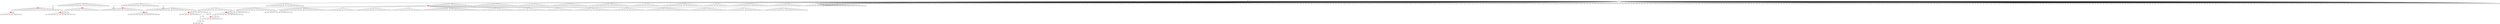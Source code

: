 digraph g {
	"50" -> "51";
	"51" [color=indianred1, style=filled, label="10"];
	"49" -> "50";
	"50" [label="26"];
	"48" -> "49";
	"49" [color=indianred1, style=filled, label="48"];
	"47" -> "48";
	"48" [label="10"];
	"45" -> "46";
	"46" [color=indianred1, style=filled, label="6"];
	"44" -> "45";
	"45" [label="20"];
	"43" -> "44";
	"44" [color=indianred1, style=filled, label="47"];
	"42" -> "43";
	"43" [label="6"];
	"38" -> "39";
	"39" [color=indianred1, style=filled, label="27"];
	"37" -> "38";
	"38" [label="43"];
	"35" -> "36";
	"36" [color=indianred1, style=filled, label="19"];
	"34" -> "35";
	"35" [label="5"];
	"31" -> "32";
	"32" [color=indianred1, style=filled, label="21"];
	"30" -> "31";
	"31" [label="4"];
	"18" -> "19";
	"19" [label="42"];
	"17" -> "18";
	"18" [label="29"];
	"16" -> "17";
	"17" [label="50"];
	"15" -> "16";
	"16" [label="11"];
	"12" -> "13";
	"13" [color=indianred1, style=filled, label="2"];
	"12" -> "14";
	"14" [label="15"];
	"11" -> "12";
	"12" [label="34"];
	"10" -> "11";
	"11" [color=indianred1, style=filled, label="39"];
	"10" -> "15";
	"15" [label="38"];
	"9" -> "10";
	"10" [label="2"];
	"9" -> "20";
	"20" [label="7"];
	"3" -> "4";
	"4" [label="3"];
	"3" -> "5";
	"5" [label="1"];
	"2" -> "3";
	"3" [label="28"];
	"2" -> "6";
	"6" [label="23"];
	"2" -> "7";
	"7" [label="31"];
	"2" -> "8";
	"8" [label="45"];
	"2" -> "9";
	"9" [label="39"];
	"2" -> "21";
	"21" [label="40"];
	"2" -> "22";
	"22" [label="9"];
	"2" -> "23";
	"23" [label="36"];
	"2" -> "24";
	"24" [label="13"];
	"2" -> "25";
	"25" [label="17"];
	"2" -> "26";
	"26" [label="33"];
	"2" -> "27";
	"27" [label="24"];
	"2" -> "28";
	"28" [label="18"];
	"2" -> "29";
	"29" [label="44"];
	"2" -> "30";
	"30" [label="21"];
	"2" -> "33";
	"33" [label="12"];
	"2" -> "34";
	"34" [label="19"];
	"1" -> "2";
	"2" [color=indianred1, style=filled, label="37"];
	"0" -> "1";
	"1" [label="37"];
	"0" -> "37";
	"37" [label="27"];
	"0" -> "40";
	"40" [label="30"];
	"0" -> "41";
	"41" [label="35"];
	"0" -> "42";
	"42" [label="47"];
	"0" -> "47";
	"47" [label="48"];
	"0" -> "52";
	"52" [label="49"];
	"0" -> "53";
	"53" [label="41"];
	"0" -> "54";
	"54" [label="8"];
	"0" -> "55";
	"55" [label="16"];
	"0" -> "56";
	"56" [label="14"];
	"0" -> "57";
	"57" [label="46"];
	"0" -> "58";
	"58" [label="32"];
	"0" -> "59";
	"59" [label="25"];
	"0" -> "60";
	"60" [label="22"];
	"0" [label="germline"];
	"0" -> "cell1";
	"cell1" [shape=box];
	"23" -> "cell2";
	"cell2" [shape=box];
	"0" -> "cell3";
	"cell3" [shape=box];
	"59" -> "cell4";
	"cell4" [shape=box];
	"1" -> "cell5";
	"cell5" [shape=box];
	"0" -> "cell6";
	"cell6" [shape=box];
	"0" -> "cell7";
	"cell7" [shape=box];
	"27" -> "cell8";
	"cell8" [shape=box];
	"0" -> "cell9";
	"cell9" [shape=box];
	"0" -> "cell10";
	"cell10" [shape=box];
	"0" -> "cell11";
	"cell11" [shape=box];
	"0" -> "cell12";
	"cell12" [shape=box];
	"0" -> "cell13";
	"cell13" [shape=box];
	"27" -> "cell14";
	"cell14" [shape=box];
	"0" -> "cell15";
	"cell15" [shape=box];
	"22" -> "cell16";
	"cell16" [shape=box];
	"25" -> "cell17";
	"cell17" [shape=box];
	"57" -> "cell18";
	"cell18" [shape=box];
	"1" -> "cell19";
	"cell19" [shape=box];
	"56" -> "cell20";
	"cell20" [shape=box];
	"28" -> "cell21";
	"cell21" [shape=box];
	"32" -> "cell22";
	"cell22" [shape=box];
	"19" -> "cell23";
	"cell23" [shape=box];
	"22" -> "cell24";
	"cell24" [shape=box];
	"0" -> "cell25";
	"cell25" [shape=box];
	"39" -> "cell26";
	"cell26" [shape=box];
	"0" -> "cell27";
	"cell27" [shape=box];
	"56" -> "cell28";
	"cell28" [shape=box];
	"0" -> "cell29";
	"cell29" [shape=box];
	"0" -> "cell30";
	"cell30" [shape=box];
	"0" -> "cell31";
	"cell31" [shape=box];
	"0" -> "cell32";
	"cell32" [shape=box];
	"34" -> "cell33";
	"cell33" [shape=box];
	"0" -> "cell34";
	"cell34" [shape=box];
	"40" -> "cell35";
	"cell35" [shape=box];
	"0" -> "cell36";
	"cell36" [shape=box];
	"0" -> "cell37";
	"cell37" [shape=box];
	"0" -> "cell38";
	"cell38" [shape=box];
	"0" -> "cell39";
	"cell39" [shape=box];
	"39" -> "cell40";
	"cell40" [shape=box];
	"0" -> "cell41";
	"cell41" [shape=box];
	"0" -> "cell42";
	"cell42" [shape=box];
	"0" -> "cell43";
	"cell43" [shape=box];
	"41" -> "cell44";
	"cell44" [shape=box];
	"0" -> "cell45";
	"cell45" [shape=box];
	"0" -> "cell46";
	"cell46" [shape=box];
	"0" -> "cell47";
	"cell47" [shape=box];
	"0" -> "cell48";
	"cell48" [shape=box];
	"58" -> "cell49";
	"cell49" [shape=box];
	"8" -> "cell50";
	"cell50" [shape=box];
	"0" -> "cell51";
	"cell51" [shape=box];
	"25" -> "cell52";
	"cell52" [shape=box];
	"0" -> "cell53";
	"cell53" [shape=box];
	"0" -> "cell54";
	"cell54" [shape=box];
	"23" -> "cell55";
	"cell55" [shape=box];
	"39" -> "cell56";
	"cell56" [shape=box];
	"0" -> "cell57";
	"cell57" [shape=box];
	"13" -> "cell58";
	"cell58" [shape=box];
	"0" -> "cell59";
	"cell59" [shape=box];
	"0" -> "cell60";
	"cell60" [shape=box];
	"0" -> "cell61";
	"cell61" [shape=box];
	"0" -> "cell62";
	"cell62" [shape=box];
	"11" -> "cell63";
	"cell63" [shape=box];
	"0" -> "cell64";
	"cell64" [shape=box];
	"0" -> "cell65";
	"cell65" [shape=box];
	"44" -> "cell66";
	"cell66" [shape=box];
	"56" -> "cell67";
	"cell67" [shape=box];
	"48" -> "cell68";
	"cell68" [shape=box];
	"9" -> "cell69";
	"cell69" [shape=box];
	"0" -> "cell70";
	"cell70" [shape=box];
	"21" -> "cell71";
	"cell71" [shape=box];
	"0" -> "cell72";
	"cell72" [shape=box];
	"34" -> "cell73";
	"cell73" [shape=box];
	"33" -> "cell74";
	"cell74" [shape=box];
	"41" -> "cell75";
	"cell75" [shape=box];
	"0" -> "cell76";
	"cell76" [shape=box];
	"0" -> "cell77";
	"cell77" [shape=box];
	"52" -> "cell78";
	"cell78" [shape=box];
	"53" -> "cell79";
	"cell79" [shape=box];
	"55" -> "cell80";
	"cell80" [shape=box];
	"0" -> "cell81";
	"cell81" [shape=box];
	"0" -> "cell82";
	"cell82" [shape=box];
	"0" -> "cell83";
	"cell83" [shape=box];
	"44" -> "cell84";
	"cell84" [shape=box];
	"0" -> "cell85";
	"cell85" [shape=box];
	"21" -> "cell86";
	"cell86" [shape=box];
	"0" -> "cell87";
	"cell87" [shape=box];
	"42" -> "cell88";
	"cell88" [shape=box];
	"0" -> "cell89";
	"cell89" [shape=box];
	"44" -> "cell90";
	"cell90" [shape=box];
	"39" -> "cell91";
	"cell91" [shape=box];
	"42" -> "cell92";
	"cell92" [shape=box];
	"7" -> "cell93";
	"cell93" [shape=box];
	"0" -> "cell94";
	"cell94" [shape=box];
	"31" -> "cell95";
	"cell95" [shape=box];
	"28" -> "cell96";
	"cell96" [shape=box];
	"37" -> "cell97";
	"cell97" [shape=box];
	"0" -> "cell98";
	"cell98" [shape=box];
	"0" -> "cell99";
	"cell99" [shape=box];
	"0" -> "cell100";
	"cell100" [shape=box];
	"34" -> "cell101";
	"cell101" [shape=box];
	"34" -> "cell102";
	"cell102" [shape=box];
	"0" -> "cell103";
	"cell103" [shape=box];
	"45" -> "cell104";
	"cell104" [shape=box];
	"57" -> "cell105";
	"cell105" [shape=box];
	"0" -> "cell106";
	"cell106" [shape=box];
	"45" -> "cell107";
	"cell107" [shape=box];
	"3" -> "cell108";
	"cell108" [shape=box];
	"49" -> "cell109";
	"cell109" [shape=box];
	"47" -> "cell110";
	"cell110" [shape=box];
	"37" -> "cell111";
	"cell111" [shape=box];
	"58" -> "cell112";
	"cell112" [shape=box];
	"28" -> "cell113";
	"cell113" [shape=box];
	"46" -> "cell114";
	"cell114" [shape=box];
	"0" -> "cell115";
	"cell115" [shape=box];
	"0" -> "cell116";
	"cell116" [shape=box];
	"0" -> "cell117";
	"cell117" [shape=box];
	"40" -> "cell118";
	"cell118" [shape=box];
	"0" -> "cell119";
	"cell119" [shape=box];
	"51" -> "cell120";
	"cell120" [shape=box];
	"41" -> "cell121";
	"cell121" [shape=box];
	"54" -> "cell122";
	"cell122" [shape=box];
	"0" -> "cell123";
	"cell123" [shape=box];
	"21" -> "cell124";
	"cell124" [shape=box];
	"49" -> "cell125";
	"cell125" [shape=box];
	"0" -> "cell126";
	"cell126" [shape=box];
	"0" -> "cell127";
	"cell127" [shape=box];
	"0" -> "cell128";
	"cell128" [shape=box];
	"0" -> "cell129";
	"cell129" [shape=box];
	"0" -> "cell130";
	"cell130" [shape=box];
	"22" -> "cell131";
	"cell131" [shape=box];
	"57" -> "cell132";
	"cell132" [shape=box];
	"0" -> "cell133";
	"cell133" [shape=box];
	"59" -> "cell134";
	"cell134" [shape=box];
	"34" -> "cell135";
	"cell135" [shape=box];
	"0" -> "cell136";
	"cell136" [shape=box];
	"0" -> "cell137";
	"cell137" [shape=box];
	"0" -> "cell138";
	"cell138" [shape=box];
	"0" -> "cell139";
	"cell139" [shape=box];
	"22" -> "cell140";
	"cell140" [shape=box];
	"9" -> "cell141";
	"cell141" [shape=box];
	"21" -> "cell142";
	"cell142" [shape=box];
	"0" -> "cell143";
	"cell143" [shape=box];
	"42" -> "cell144";
	"cell144" [shape=box];
	"0" -> "cell145";
	"cell145" [shape=box];
	"26" -> "cell146";
	"cell146" [shape=box];
	"0" -> "cell147";
	"cell147" [shape=box];
	"1" -> "cell148";
	"cell148" [shape=box];
	"0" -> "cell149";
	"cell149" [shape=box];
	"0" -> "cell150";
	"cell150" [shape=box];
	"0" -> "cell151";
	"cell151" [shape=box];
	"36" -> "cell152";
	"cell152" [shape=box];
	"49" -> "cell153";
	"cell153" [shape=box];
	"0" -> "cell154";
	"cell154" [shape=box];
	"0" -> "cell155";
	"cell155" [shape=box];
	"0" -> "cell156";
	"cell156" [shape=box];
	"40" -> "cell157";
	"cell157" [shape=box];
	"54" -> "cell158";
	"cell158" [shape=box];
	"0" -> "cell159";
	"cell159" [shape=box];
	"0" -> "cell160";
	"cell160" [shape=box];
	"16" -> "cell161";
	"cell161" [shape=box];
	"0" -> "cell162";
	"cell162" [shape=box];
	"9" -> "cell163";
	"cell163" [shape=box];
	"49" -> "cell164";
	"cell164" [shape=box];
	"57" -> "cell165";
	"cell165" [shape=box];
	"40" -> "cell166";
	"cell166" [shape=box];
	"0" -> "cell167";
	"cell167" [shape=box];
	"8" -> "cell168";
	"cell168" [shape=box];
	"3" -> "cell169";
	"cell169" [shape=box];
	"0" -> "cell170";
	"cell170" [shape=box];
	"31" -> "cell171";
	"cell171" [shape=box];
	"39" -> "cell172";
	"cell172" [shape=box];
	"55" -> "cell173";
	"cell173" [shape=box];
	"0" -> "cell174";
	"cell174" [shape=box];
	"10" -> "cell175";
	"cell175" [shape=box];
	"22" -> "cell176";
	"cell176" [shape=box];
	"8" -> "cell177";
	"cell177" [shape=box];
	"47" -> "cell178";
	"cell178" [shape=box];
	"0" -> "cell179";
	"cell179" [shape=box];
	"30" -> "cell180";
	"cell180" [shape=box];
	"58" -> "cell181";
	"cell181" [shape=box];
	"0" -> "cell182";
	"cell182" [shape=box];
	"51" -> "cell183";
	"cell183" [shape=box];
	"29" -> "cell184";
	"cell184" [shape=box];
	"49" -> "cell185";
	"cell185" [shape=box];
	"0" -> "cell186";
	"cell186" [shape=box];
	"26" -> "cell187";
	"cell187" [shape=box];
	"0" -> "cell188";
	"cell188" [shape=box];
	"0" -> "cell189";
	"cell189" [shape=box];
	"0" -> "cell190";
	"cell190" [shape=box];
	"13" -> "cell191";
	"cell191" [shape=box];
	"0" -> "cell192";
	"cell192" [shape=box];
	"0" -> "cell193";
	"cell193" [shape=box];
	"0" -> "cell194";
	"cell194" [shape=box];
	"19" -> "cell195";
	"cell195" [shape=box];
	"11" -> "cell196";
	"cell196" [shape=box];
	"0" -> "cell197";
	"cell197" [shape=box];
	"0" -> "cell198";
	"cell198" [shape=box];
	"0" -> "cell199";
	"cell199" [shape=box];
	"0" -> "cell200";
	"cell200" [shape=box];
	"28" -> "cell201";
	"cell201" [shape=box];
	"0" -> "cell202";
	"cell202" [shape=box];
	"46" -> "cell203";
	"cell203" [shape=box];
	"40" -> "cell204";
	"cell204" [shape=box];
	"52" -> "cell205";
	"cell205" [shape=box];
	"0" -> "cell206";
	"cell206" [shape=box];
	"25" -> "cell207";
	"cell207" [shape=box];
	"0" -> "cell208";
	"cell208" [shape=box];
	"42" -> "cell209";
	"cell209" [shape=box];
	"55" -> "cell210";
	"cell210" [shape=box];
	"0" -> "cell211";
	"cell211" [shape=box];
	"21" -> "cell212";
	"cell212" [shape=box];
	"0" -> "cell213";
	"cell213" [shape=box];
	"40" -> "cell214";
	"cell214" [shape=box];
	"0" -> "cell215";
	"cell215" [shape=box];
	"0" -> "cell216";
	"cell216" [shape=box];
	"0" -> "cell217";
	"cell217" [shape=box];
	"0" -> "cell218";
	"cell218" [shape=box];
	"0" -> "cell219";
	"cell219" [shape=box];
	"0" -> "cell220";
	"cell220" [shape=box];
	"56" -> "cell221";
	"cell221" [shape=box];
	"0" -> "cell222";
	"cell222" [shape=box];
	"0" -> "cell223";
	"cell223" [shape=box];
	"34" -> "cell224";
	"cell224" [shape=box];
	"0" -> "cell225";
	"cell225" [shape=box];
	"0" -> "cell226";
	"cell226" [shape=box];
	"0" -> "cell227";
	"cell227" [shape=box];
	"26" -> "cell228";
	"cell228" [shape=box];
	"24" -> "cell229";
	"cell229" [shape=box];
	"0" -> "cell230";
	"cell230" [shape=box];
	"1" -> "cell231";
	"cell231" [shape=box];
	"0" -> "cell232";
	"cell232" [shape=box];
	"0" -> "cell233";
	"cell233" [shape=box];
	"0" -> "cell234";
	"cell234" [shape=box];
	"24" -> "cell235";
	"cell235" [shape=box];
	"6" -> "cell236";
	"cell236" [shape=box];
	"0" -> "cell237";
	"cell237" [shape=box];
	"0" -> "cell238";
	"cell238" [shape=box];
	"0" -> "cell239";
	"cell239" [shape=box];
	"39" -> "cell240";
	"cell240" [shape=box];
	"0" -> "cell241";
	"cell241" [shape=box];
	"3" -> "cell242";
	"cell242" [shape=box];
	"0" -> "cell243";
	"cell243" [shape=box];
	"0" -> "cell244";
	"cell244" [shape=box];
	"0" -> "cell245";
	"cell245" [shape=box];
	"0" -> "cell246";
	"cell246" [shape=box];
	"0" -> "cell247";
	"cell247" [shape=box];
	"39" -> "cell248";
	"cell248" [shape=box];
	"0" -> "cell249";
	"cell249" [shape=box];
	"0" -> "cell250";
	"cell250" [shape=box];
	"0" -> "cell251";
	"cell251" [shape=box];
	"0" -> "cell252";
	"cell252" [shape=box];
	"0" -> "cell253";
	"cell253" [shape=box];
	"33" -> "cell254";
	"cell254" [shape=box];
	"27" -> "cell255";
	"cell255" [shape=box];
	"0" -> "cell256";
	"cell256" [shape=box];
	"36" -> "cell257";
	"cell257" [shape=box];
	"25" -> "cell258";
	"cell258" [shape=box];
	"46" -> "cell259";
	"cell259" [shape=box];
	"0" -> "cell260";
	"cell260" [shape=box];
	"36" -> "cell261";
	"cell261" [shape=box];
	"0" -> "cell262";
	"cell262" [shape=box];
	"0" -> "cell263";
	"cell263" [shape=box];
	"1" -> "cell264";
	"cell264" [shape=box];
	"0" -> "cell265";
	"cell265" [shape=box];
	"0" -> "cell266";
	"cell266" [shape=box];
	"0" -> "cell267";
	"cell267" [shape=box];
	"0" -> "cell268";
	"cell268" [shape=box];
	"0" -> "cell269";
	"cell269" [shape=box];
	"0" -> "cell270";
	"cell270" [shape=box];
	"0" -> "cell271";
	"cell271" [shape=box];
	"47" -> "cell272";
	"cell272" [shape=box];
	"44" -> "cell273";
	"cell273" [shape=box];
	"0" -> "cell274";
	"cell274" [shape=box];
	"6" -> "cell275";
	"cell275" [shape=box];
	"0" -> "cell276";
	"cell276" [shape=box];
	"56" -> "cell277";
	"cell277" [shape=box];
	"0" -> "cell278";
	"cell278" [shape=box];
	"39" -> "cell279";
	"cell279" [shape=box];
	"6" -> "cell280";
	"cell280" [shape=box];
	"0" -> "cell281";
	"cell281" [shape=box];
	"0" -> "cell282";
	"cell282" [shape=box];
	"44" -> "cell283";
	"cell283" [shape=box];
	"0" -> "cell284";
	"cell284" [shape=box];
	"29" -> "cell285";
	"cell285" [shape=box];
	"0" -> "cell286";
	"cell286" [shape=box];
	"27" -> "cell287";
	"cell287" [shape=box];
	"7" -> "cell288";
	"cell288" [shape=box];
	"0" -> "cell289";
	"cell289" [shape=box];
	"0" -> "cell290";
	"cell290" [shape=box];
	"22" -> "cell291";
	"cell291" [shape=box];
	"57" -> "cell292";
	"cell292" [shape=box];
	"0" -> "cell293";
	"cell293" [shape=box];
	"35" -> "cell294";
	"cell294" [shape=box];
	"0" -> "cell295";
	"cell295" [shape=box];
	"21" -> "cell296";
	"cell296" [shape=box];
	"0" -> "cell297";
	"cell297" [shape=box];
	"9" -> "cell298";
	"cell298" [shape=box];
	"0" -> "cell299";
	"cell299" [shape=box];
	"1" -> "cell300";
	"cell300" [shape=box];
	"24" -> "cell301";
	"cell301" [shape=box];
	"60" -> "cell302";
	"cell302" [shape=box];
	"36" -> "cell303";
	"cell303" [shape=box];
	"13" -> "cell304";
	"cell304" [shape=box];
	"0" -> "cell305";
	"cell305" [shape=box];
	"4" -> "cell306";
	"cell306" [shape=box];
	"32" -> "cell307";
	"cell307" [shape=box];
	"0" -> "cell308";
	"cell308" [shape=box];
	"0" -> "cell309";
	"cell309" [shape=box];
	"0" -> "cell310";
	"cell310" [shape=box];
	"0" -> "cell311";
	"cell311" [shape=box];
	"0" -> "cell312";
	"cell312" [shape=box];
	"0" -> "cell313";
	"cell313" [shape=box];
	"11" -> "cell314";
	"cell314" [shape=box];
	"0" -> "cell315";
	"cell315" [shape=box];
	"37" -> "cell316";
	"cell316" [shape=box];
	"0" -> "cell317";
	"cell317" [shape=box];
	"0" -> "cell318";
	"cell318" [shape=box];
	"0" -> "cell319";
	"cell319" [shape=box];
	"0" -> "cell320";
	"cell320" [shape=box];
	"44" -> "cell321";
	"cell321" [shape=box];
	"0" -> "cell322";
	"cell322" [shape=box];
	"22" -> "cell323";
	"cell323" [shape=box];
	"32" -> "cell324";
	"cell324" [shape=box];
	"58" -> "cell325";
	"cell325" [shape=box];
	"0" -> "cell326";
	"cell326" [shape=box];
	"51" -> "cell327";
	"cell327" [shape=box];
	"0" -> "cell328";
	"cell328" [shape=box];
	"32" -> "cell329";
	"cell329" [shape=box];
	"37" -> "cell330";
	"cell330" [shape=box];
	"22" -> "cell331";
	"cell331" [shape=box];
	"0" -> "cell332";
	"cell332" [shape=box];
	"13" -> "cell333";
	"cell333" [shape=box];
	"7" -> "cell334";
	"cell334" [shape=box];
	"45" -> "cell335";
	"cell335" [shape=box];
	"0" -> "cell336";
	"cell336" [shape=box];
	"0" -> "cell337";
	"cell337" [shape=box];
	"0" -> "cell338";
	"cell338" [shape=box];
	"7" -> "cell339";
	"cell339" [shape=box];
	"49" -> "cell340";
	"cell340" [shape=box];
	"21" -> "cell341";
	"cell341" [shape=box];
	"0" -> "cell342";
	"cell342" [shape=box];
	"60" -> "cell343";
	"cell343" [shape=box];
	"0" -> "cell344";
	"cell344" [shape=box];
	"34" -> "cell345";
	"cell345" [shape=box];
	"36" -> "cell346";
	"cell346" [shape=box];
	"22" -> "cell347";
	"cell347" [shape=box];
	"20" -> "cell348";
	"cell348" [shape=box];
	"53" -> "cell349";
	"cell349" [shape=box];
	"5" -> "cell350";
	"cell350" [shape=box];
	"0" -> "cell351";
	"cell351" [shape=box];
	"29" -> "cell352";
	"cell352" [shape=box];
	"0" -> "cell353";
	"cell353" [shape=box];
	"0" -> "cell354";
	"cell354" [shape=box];
	"0" -> "cell355";
	"cell355" [shape=box];
	"30" -> "cell356";
	"cell356" [shape=box];
	"53" -> "cell357";
	"cell357" [shape=box];
	"0" -> "cell358";
	"cell358" [shape=box];
	"0" -> "cell359";
	"cell359" [shape=box];
	"55" -> "cell360";
	"cell360" [shape=box];
	"0" -> "cell361";
	"cell361" [shape=box];
	"0" -> "cell362";
	"cell362" [shape=box];
	"27" -> "cell363";
	"cell363" [shape=box];
	"0" -> "cell364";
	"cell364" [shape=box];
	"49" -> "cell365";
	"cell365" [shape=box];
	"0" -> "cell366";
	"cell366" [shape=box];
	"29" -> "cell367";
	"cell367" [shape=box];
	"0" -> "cell368";
	"cell368" [shape=box];
	"0" -> "cell369";
	"cell369" [shape=box];
	"0" -> "cell370";
	"cell370" [shape=box];
	"11" -> "cell371";
	"cell371" [shape=box];
	"0" -> "cell372";
	"cell372" [shape=box];
	"33" -> "cell373";
	"cell373" [shape=box];
	"11" -> "cell374";
	"cell374" [shape=box];
	"31" -> "cell375";
	"cell375" [shape=box];
	"49" -> "cell376";
	"cell376" [shape=box];
	"49" -> "cell377";
	"cell377" [shape=box];
	"11" -> "cell378";
	"cell378" [shape=box];
	"0" -> "cell379";
	"cell379" [shape=box];
	"0" -> "cell380";
	"cell380" [shape=box];
	"0" -> "cell381";
	"cell381" [shape=box];
	"0" -> "cell382";
	"cell382" [shape=box];
	"26" -> "cell383";
	"cell383" [shape=box];
	"0" -> "cell384";
	"cell384" [shape=box];
	"55" -> "cell385";
	"cell385" [shape=box];
	"0" -> "cell386";
	"cell386" [shape=box];
	"0" -> "cell387";
	"cell387" [shape=box];
	"1" -> "cell388";
	"cell388" [shape=box];
	"0" -> "cell389";
	"cell389" [shape=box];
	"0" -> "cell390";
	"cell390" [shape=box];
	"36" -> "cell391";
	"cell391" [shape=box];
	"57" -> "cell392";
	"cell392" [shape=box];
	"0" -> "cell393";
	"cell393" [shape=box];
	"58" -> "cell394";
	"cell394" [shape=box];
	"36" -> "cell395";
	"cell395" [shape=box];
	"60" -> "cell396";
	"cell396" [shape=box];
	"27" -> "cell397";
	"cell397" [shape=box];
	"36" -> "cell398";
	"cell398" [shape=box];
	"39" -> "cell399";
	"cell399" [shape=box];
	"59" -> "cell400";
	"cell400" [shape=box];
	"0" -> "cell401";
	"cell401" [shape=box];
	"26" -> "cell402";
	"cell402" [shape=box];
	"0" -> "cell403";
	"cell403" [shape=box];
	"31" -> "cell404";
	"cell404" [shape=box];
	"6" -> "cell405";
	"cell405" [shape=box];
	"30" -> "cell406";
	"cell406" [shape=box];
	"0" -> "cell407";
	"cell407" [shape=box];
	"9" -> "cell408";
	"cell408" [shape=box];
	"33" -> "cell409";
	"cell409" [shape=box];
	"23" -> "cell410";
	"cell410" [shape=box];
	"0" -> "cell411";
	"cell411" [shape=box];
	"47" -> "cell412";
	"cell412" [shape=box];
	"0" -> "cell413";
	"cell413" [shape=box];
	"0" -> "cell414";
	"cell414" [shape=box];
	"0" -> "cell415";
	"cell415" [shape=box];
	"0" -> "cell416";
	"cell416" [shape=box];
	"0" -> "cell417";
	"cell417" [shape=box];
	"0" -> "cell418";
	"cell418" [shape=box];
	"0" -> "cell419";
	"cell419" [shape=box];
	"0" -> "cell420";
	"cell420" [shape=box];
	"0" -> "cell421";
	"cell421" [shape=box];
	"4" -> "cell422";
	"cell422" [shape=box];
	"0" -> "cell423";
	"cell423" [shape=box];
	"0" -> "cell424";
	"cell424" [shape=box];
	"0" -> "cell425";
	"cell425" [shape=box];
	"0" -> "cell426";
	"cell426" [shape=box];
	"31" -> "cell427";
	"cell427" [shape=box];
	"24" -> "cell428";
	"cell428" [shape=box];
	"3" -> "cell429";
	"cell429" [shape=box];
	"0" -> "cell430";
	"cell430" [shape=box];
	"21" -> "cell431";
	"cell431" [shape=box];
	"0" -> "cell432";
	"cell432" [shape=box];
	"0" -> "cell433";
	"cell433" [shape=box];
	"7" -> "cell434";
	"cell434" [shape=box];
	"0" -> "cell435";
	"cell435" [shape=box];
	"0" -> "cell436";
	"cell436" [shape=box];
	"0" -> "cell437";
	"cell437" [shape=box];
	"0" -> "cell438";
	"cell438" [shape=box];
	"0" -> "cell439";
	"cell439" [shape=box];
	"0" -> "cell440";
	"cell440" [shape=box];
	"49" -> "cell441";
	"cell441" [shape=box];
	"0" -> "cell442";
	"cell442" [shape=box];
	"0" -> "cell443";
	"cell443" [shape=box];
	"0" -> "cell444";
	"cell444" [shape=box];
	"59" -> "cell445";
	"cell445" [shape=box];
	"59" -> "cell446";
	"cell446" [shape=box];
	"0" -> "cell447";
	"cell447" [shape=box];
	"27" -> "cell448";
	"cell448" [shape=box];
	"0" -> "cell449";
	"cell449" [shape=box];
	"11" -> "cell450";
	"cell450" [shape=box];
	"47" -> "cell451";
	"cell451" [shape=box];
	"0" -> "cell452";
	"cell452" [shape=box];
	"0" -> "cell453";
	"cell453" [shape=box];
	"0" -> "cell454";
	"cell454" [shape=box];
	"0" -> "cell455";
	"cell455" [shape=box];
	"58" -> "cell456";
	"cell456" [shape=box];
	"0" -> "cell457";
	"cell457" [shape=box];
	"0" -> "cell458";
	"cell458" [shape=box];
	"40" -> "cell459";
	"cell459" [shape=box];
	"37" -> "cell460";
	"cell460" [shape=box];
	"3" -> "cell461";
	"cell461" [shape=box];
	"0" -> "cell462";
	"cell462" [shape=box];
	"0" -> "cell463";
	"cell463" [shape=box];
	"0" -> "cell464";
	"cell464" [shape=box];
	"0" -> "cell465";
	"cell465" [shape=box];
	"0" -> "cell466";
	"cell466" [shape=box];
	"0" -> "cell467";
	"cell467" [shape=box];
	"0" -> "cell468";
	"cell468" [shape=box];
	"59" -> "cell469";
	"cell469" [shape=box];
	"41" -> "cell470";
	"cell470" [shape=box];
	"0" -> "cell471";
	"cell471" [shape=box];
	"39" -> "cell472";
	"cell472" [shape=box];
	"0" -> "cell473";
	"cell473" [shape=box];
	"44" -> "cell474";
	"cell474" [shape=box];
	"49" -> "cell475";
	"cell475" [shape=box];
	"1" -> "cell476";
	"cell476" [shape=box];
	"0" -> "cell477";
	"cell477" [shape=box];
	"0" -> "cell478";
	"cell478" [shape=box];
	"0" -> "cell479";
	"cell479" [shape=box];
	"0" -> "cell480";
	"cell480" [shape=box];
	"46" -> "cell481";
	"cell481" [shape=box];
	"0" -> "cell482";
	"cell482" [shape=box];
	"0" -> "cell483";
	"cell483" [shape=box];
	"0" -> "cell484";
	"cell484" [shape=box];
	"51" -> "cell485";
	"cell485" [shape=box];
	"0" -> "cell486";
	"cell486" [shape=box];
	"1" -> "cell487";
	"cell487" [shape=box];
	"11" -> "cell488";
	"cell488" [shape=box];
	"30" -> "cell489";
	"cell489" [shape=box];
	"0" -> "cell490";
	"cell490" [shape=box];
	"28" -> "cell491";
	"cell491" [shape=box];
	"0" -> "cell492";
	"cell492" [shape=box];
	"0" -> "cell493";
	"cell493" [shape=box];
	"57" -> "cell494";
	"cell494" [shape=box];
	"0" -> "cell495";
	"cell495" [shape=box];
	"0" -> "cell496";
	"cell496" [shape=box];
	"23" -> "cell497";
	"cell497" [shape=box];
	"54" -> "cell498";
	"cell498" [shape=box];
	"13" -> "cell499";
	"cell499" [shape=box];
	"15" -> "cell500";
	"cell500" [shape=box];
	"49" -> "cell501";
	"cell501" [shape=box];
	"28" -> "cell502";
	"cell502" [shape=box];
	"0" -> "cell503";
	"cell503" [shape=box];
	"52" -> "cell504";
	"cell504" [shape=box];
	"0" -> "cell505";
	"cell505" [shape=box];
	"0" -> "cell506";
	"cell506" [shape=box];
	"29" -> "cell507";
	"cell507" [shape=box];
	"0" -> "cell508";
	"cell508" [shape=box];
	"0" -> "cell509";
	"cell509" [shape=box];
	"29" -> "cell510";
	"cell510" [shape=box];
	"0" -> "cell511";
	"cell511" [shape=box];
	"0" -> "cell512";
	"cell512" [shape=box];
	"59" -> "cell513";
	"cell513" [shape=box];
	"0" -> "cell514";
	"cell514" [shape=box];
	"0" -> "cell515";
	"cell515" [shape=box];
	"0" -> "cell516";
	"cell516" [shape=box];
	"24" -> "cell517";
	"cell517" [shape=box];
	"0" -> "cell518";
	"cell518" [shape=box];
	"24" -> "cell519";
	"cell519" [shape=box];
	"60" -> "cell520";
	"cell520" [shape=box];
	"8" -> "cell521";
	"cell521" [shape=box];
	"46" -> "cell522";
	"cell522" [shape=box];
	"0" -> "cell523";
	"cell523" [shape=box];
	"0" -> "cell524";
	"cell524" [shape=box];
	"26" -> "cell525";
	"cell525" [shape=box];
	"0" -> "cell526";
	"cell526" [shape=box];
	"0" -> "cell527";
	"cell527" [shape=box];
	"0" -> "cell528";
	"cell528" [shape=box];
	"0" -> "cell529";
	"cell529" [shape=box];
	"3" -> "cell530";
	"cell530" [shape=box];
	"60" -> "cell531";
	"cell531" [shape=box];
	"36" -> "cell532";
	"cell532" [shape=box];
	"0" -> "cell533";
	"cell533" [shape=box];
	"0" -> "cell534";
	"cell534" [shape=box];
	"6" -> "cell535";
	"cell535" [shape=box];
	"40" -> "cell536";
	"cell536" [shape=box];
	"36" -> "cell537";
	"cell537" [shape=box];
	"53" -> "cell538";
	"cell538" [shape=box];
	"0" -> "cell539";
	"cell539" [shape=box];
	"0" -> "cell540";
	"cell540" [shape=box];
	"0" -> "cell541";
	"cell541" [shape=box];
	"3" -> "cell542";
	"cell542" [shape=box];
	"0" -> "cell543";
	"cell543" [shape=box];
	"60" -> "cell544";
	"cell544" [shape=box];
	"0" -> "cell545";
	"cell545" [shape=box];
	"0" -> "cell546";
	"cell546" [shape=box];
	"57" -> "cell547";
	"cell547" [shape=box];
	"41" -> "cell548";
	"cell548" [shape=box];
	"0" -> "cell549";
	"cell549" [shape=box];
	"21" -> "cell550";
	"cell550" [shape=box];
	"21" -> "cell551";
	"cell551" [shape=box];
	"8" -> "cell552";
	"cell552" [shape=box];
	"0" -> "cell553";
	"cell553" [shape=box];
	"59" -> "cell554";
	"cell554" [shape=box];
	"37" -> "cell555";
	"cell555" [shape=box];
	"59" -> "cell556";
	"cell556" [shape=box];
	"0" -> "cell557";
	"cell557" [shape=box];
	"0" -> "cell558";
	"cell558" [shape=box];
	"23" -> "cell559";
	"cell559" [shape=box];
	"0" -> "cell560";
	"cell560" [shape=box];
	"0" -> "cell561";
	"cell561" [shape=box];
	"59" -> "cell562";
	"cell562" [shape=box];
	"1" -> "cell563";
	"cell563" [shape=box];
	"0" -> "cell564";
	"cell564" [shape=box];
	"0" -> "cell565";
	"cell565" [shape=box];
	"0" -> "cell566";
	"cell566" [shape=box];
	"0" -> "cell567";
	"cell567" [shape=box];
	"0" -> "cell568";
	"cell568" [shape=box];
	"29" -> "cell569";
	"cell569" [shape=box];
	"15" -> "cell570";
	"cell570" [shape=box];
	"0" -> "cell571";
	"cell571" [shape=box];
	"55" -> "cell572";
	"cell572" [shape=box];
	"0" -> "cell573";
	"cell573" [shape=box];
	"0" -> "cell574";
	"cell574" [shape=box];
	"0" -> "cell575";
	"cell575" [shape=box];
	"47" -> "cell576";
	"cell576" [shape=box];
	"21" -> "cell577";
	"cell577" [shape=box];
	"0" -> "cell578";
	"cell578" [shape=box];
	"34" -> "cell579";
	"cell579" [shape=box];
	"1" -> "cell580";
	"cell580" [shape=box];
	"58" -> "cell581";
	"cell581" [shape=box];
	"0" -> "cell582";
	"cell582" [shape=box];
	"0" -> "cell583";
	"cell583" [shape=box];
	"0" -> "cell584";
	"cell584" [shape=box];
	"29" -> "cell585";
	"cell585" [shape=box];
	"19" -> "cell586";
	"cell586" [shape=box];
	"33" -> "cell587";
	"cell587" [shape=box];
	"9" -> "cell588";
	"cell588" [shape=box];
	"0" -> "cell589";
	"cell589" [shape=box];
	"0" -> "cell590";
	"cell590" [shape=box];
	"0" -> "cell591";
	"cell591" [shape=box];
	"53" -> "cell592";
	"cell592" [shape=box];
	"23" -> "cell593";
	"cell593" [shape=box];
	"1" -> "cell594";
	"cell594" [shape=box];
	"57" -> "cell595";
	"cell595" [shape=box];
	"37" -> "cell596";
	"cell596" [shape=box];
	"32" -> "cell597";
	"cell597" [shape=box];
	"0" -> "cell598";
	"cell598" [shape=box];
	"7" -> "cell599";
	"cell599" [shape=box];
	"3" -> "cell600";
	"cell600" [shape=box];
	"0" -> "cell601";
	"cell601" [shape=box];
	"20" -> "cell602";
	"cell602" [shape=box];
	"55" -> "cell603";
	"cell603" [shape=box];
	"0" -> "cell604";
	"cell604" [shape=box];
	"54" -> "cell605";
	"cell605" [shape=box];
	"0" -> "cell606";
	"cell606" [shape=box];
	"0" -> "cell607";
	"cell607" [shape=box];
	"0" -> "cell608";
	"cell608" [shape=box];
	"43" -> "cell609";
	"cell609" [shape=box];
	"0" -> "cell610";
	"cell610" [shape=box];
	"47" -> "cell611";
	"cell611" [shape=box];
	"26" -> "cell612";
	"cell612" [shape=box];
	"0" -> "cell613";
	"cell613" [shape=box];
	"0" -> "cell614";
	"cell614" [shape=box];
	"0" -> "cell615";
	"cell615" [shape=box];
	"53" -> "cell616";
	"cell616" [shape=box];
	"52" -> "cell617";
	"cell617" [shape=box];
	"8" -> "cell618";
	"cell618" [shape=box];
	"52" -> "cell619";
	"cell619" [shape=box];
	"22" -> "cell620";
	"cell620" [shape=box];
	"29" -> "cell621";
	"cell621" [shape=box];
	"0" -> "cell622";
	"cell622" [shape=box];
	"0" -> "cell623";
	"cell623" [shape=box];
	"0" -> "cell624";
	"cell624" [shape=box];
	"0" -> "cell625";
	"cell625" [shape=box];
	"25" -> "cell626";
	"cell626" [shape=box];
	"6" -> "cell627";
	"cell627" [shape=box];
	"25" -> "cell628";
	"cell628" [shape=box];
	"0" -> "cell629";
	"cell629" [shape=box];
	"39" -> "cell630";
	"cell630" [shape=box];
	"12" -> "cell631";
	"cell631" [shape=box];
	"0" -> "cell632";
	"cell632" [shape=box];
	"0" -> "cell633";
	"cell633" [shape=box];
	"0" -> "cell634";
	"cell634" [shape=box];
	"40" -> "cell635";
	"cell635" [shape=box];
	"0" -> "cell636";
	"cell636" [shape=box];
	"0" -> "cell637";
	"cell637" [shape=box];
	"0" -> "cell638";
	"cell638" [shape=box];
	"0" -> "cell639";
	"cell639" [shape=box];
	"0" -> "cell640";
	"cell640" [shape=box];
	"21" -> "cell641";
	"cell641" [shape=box];
	"51" -> "cell642";
	"cell642" [shape=box];
	"42" -> "cell643";
	"cell643" [shape=box];
	"41" -> "cell644";
	"cell644" [shape=box];
	"0" -> "cell645";
	"cell645" [shape=box];
	"0" -> "cell646";
	"cell646" [shape=box];
	"11" -> "cell647";
	"cell647" [shape=box];
	"0" -> "cell648";
	"cell648" [shape=box];
	"0" -> "cell649";
	"cell649" [shape=box];
	"34" -> "cell650";
	"cell650" [shape=box];
	"33" -> "cell651";
	"cell651" [shape=box];
	"44" -> "cell652";
	"cell652" [shape=box];
	"0" -> "cell653";
	"cell653" [shape=box];
	"0" -> "cell654";
	"cell654" [shape=box];
	"0" -> "cell655";
	"cell655" [shape=box];
	"0" -> "cell656";
	"cell656" [shape=box];
	"0" -> "cell657";
	"cell657" [shape=box];
	"26" -> "cell658";
	"cell658" [shape=box];
	"0" -> "cell659";
	"cell659" [shape=box];
	"0" -> "cell660";
	"cell660" [shape=box];
	"58" -> "cell661";
	"cell661" [shape=box];
	"22" -> "cell662";
	"cell662" [shape=box];
	"0" -> "cell663";
	"cell663" [shape=box];
	"0" -> "cell664";
	"cell664" [shape=box];
	"0" -> "cell665";
	"cell665" [shape=box];
	"0" -> "cell666";
	"cell666" [shape=box];
	"0" -> "cell667";
	"cell667" [shape=box];
	"52" -> "cell668";
	"cell668" [shape=box];
	"0" -> "cell669";
	"cell669" [shape=box];
	"0" -> "cell670";
	"cell670" [shape=box];
	"33" -> "cell671";
	"cell671" [shape=box];
	"0" -> "cell672";
	"cell672" [shape=box];
	"0" -> "cell673";
	"cell673" [shape=box];
	"0" -> "cell674";
	"cell674" [shape=box];
	"0" -> "cell675";
	"cell675" [shape=box];
	"0" -> "cell676";
	"cell676" [shape=box];
	"25" -> "cell677";
	"cell677" [shape=box];
	"0" -> "cell678";
	"cell678" [shape=box];
	"0" -> "cell679";
	"cell679" [shape=box];
	"34" -> "cell680";
	"cell680" [shape=box];
	"0" -> "cell681";
	"cell681" [shape=box];
	"42" -> "cell682";
	"cell682" [shape=box];
	"7" -> "cell683";
	"cell683" [shape=box];
	"39" -> "cell684";
	"cell684" [shape=box];
	"41" -> "cell685";
	"cell685" [shape=box];
	"0" -> "cell686";
	"cell686" [shape=box];
	"0" -> "cell687";
	"cell687" [shape=box];
	"0" -> "cell688";
	"cell688" [shape=box];
	"0" -> "cell689";
	"cell689" [shape=box];
	"18" -> "cell690";
	"cell690" [shape=box];
	"0" -> "cell691";
	"cell691" [shape=box];
	"0" -> "cell692";
	"cell692" [shape=box];
	"0" -> "cell693";
	"cell693" [shape=box];
	"0" -> "cell694";
	"cell694" [shape=box];
	"0" -> "cell695";
	"cell695" [shape=box];
	"3" -> "cell696";
	"cell696" [shape=box];
	"0" -> "cell697";
	"cell697" [shape=box];
	"42" -> "cell698";
	"cell698" [shape=box];
	"55" -> "cell699";
	"cell699" [shape=box];
	"4" -> "cell700";
	"cell700" [shape=box];
	"0" -> "cell701";
	"cell701" [shape=box];
	"53" -> "cell702";
	"cell702" [shape=box];
	"27" -> "cell703";
	"cell703" [shape=box];
	"0" -> "cell704";
	"cell704" [shape=box];
	"0" -> "cell705";
	"cell705" [shape=box];
	"0" -> "cell706";
	"cell706" [shape=box];
	"58" -> "cell707";
	"cell707" [shape=box];
	"57" -> "cell708";
	"cell708" [shape=box];
	"0" -> "cell709";
	"cell709" [shape=box];
	"13" -> "cell710";
	"cell710" [shape=box];
	"0" -> "cell711";
	"cell711" [shape=box];
	"52" -> "cell712";
	"cell712" [shape=box];
	"0" -> "cell713";
	"cell713" [shape=box];
	"37" -> "cell714";
	"cell714" [shape=box];
	"0" -> "cell715";
	"cell715" [shape=box];
	"49" -> "cell716";
	"cell716" [shape=box];
	"0" -> "cell717";
	"cell717" [shape=box];
	"0" -> "cell718";
	"cell718" [shape=box];
	"0" -> "cell719";
	"cell719" [shape=box];
	"0" -> "cell720";
	"cell720" [shape=box];
	"0" -> "cell721";
	"cell721" [shape=box];
	"59" -> "cell722";
	"cell722" [shape=box];
	"0" -> "cell723";
	"cell723" [shape=box];
	"26" -> "cell724";
	"cell724" [shape=box];
	"0" -> "cell725";
	"cell725" [shape=box];
	"0" -> "cell726";
	"cell726" [shape=box];
	"33" -> "cell727";
	"cell727" [shape=box];
	"46" -> "cell728";
	"cell728" [shape=box];
	"26" -> "cell729";
	"cell729" [shape=box];
	"1" -> "cell730";
	"cell730" [shape=box];
	"0" -> "cell731";
	"cell731" [shape=box];
	"33" -> "cell732";
	"cell732" [shape=box];
	"0" -> "cell733";
	"cell733" [shape=box];
	"54" -> "cell734";
	"cell734" [shape=box];
	"0" -> "cell735";
	"cell735" [shape=box];
	"0" -> "cell736";
	"cell736" [shape=box];
	"50" -> "cell737";
	"cell737" [shape=box];
	"0" -> "cell738";
	"cell738" [shape=box];
	"0" -> "cell739";
	"cell739" [shape=box];
	"0" -> "cell740";
	"cell740" [shape=box];
	"0" -> "cell741";
	"cell741" [shape=box];
	"25" -> "cell742";
	"cell742" [shape=box];
	"54" -> "cell743";
	"cell743" [shape=box];
	"42" -> "cell744";
	"cell744" [shape=box];
	"0" -> "cell745";
	"cell745" [shape=box];
	"0" -> "cell746";
	"cell746" [shape=box];
	"0" -> "cell747";
	"cell747" [shape=box];
	"54" -> "cell748";
	"cell748" [shape=box];
	"0" -> "cell749";
	"cell749" [shape=box];
	"34" -> "cell750";
	"cell750" [shape=box];
	"60" -> "cell751";
	"cell751" [shape=box];
	"41" -> "cell752";
	"cell752" [shape=box];
	"0" -> "cell753";
	"cell753" [shape=box];
	"28" -> "cell754";
	"cell754" [shape=box];
	"0" -> "cell755";
	"cell755" [shape=box];
	"28" -> "cell756";
	"cell756" [shape=box];
	"0" -> "cell757";
	"cell757" [shape=box];
	"0" -> "cell758";
	"cell758" [shape=box];
	"0" -> "cell759";
	"cell759" [shape=box];
	"34" -> "cell760";
	"cell760" [shape=box];
	"0" -> "cell761";
	"cell761" [shape=box];
	"27" -> "cell762";
	"cell762" [shape=box];
	"42" -> "cell763";
	"cell763" [shape=box];
	"25" -> "cell764";
	"cell764" [shape=box];
	"21" -> "cell765";
	"cell765" [shape=box];
	"0" -> "cell766";
	"cell766" [shape=box];
	"13" -> "cell767";
	"cell767" [shape=box];
	"42" -> "cell768";
	"cell768" [shape=box];
	"0" -> "cell769";
	"cell769" [shape=box];
	"9" -> "cell770";
	"cell770" [shape=box];
	"0" -> "cell771";
	"cell771" [shape=box];
	"8" -> "cell772";
	"cell772" [shape=box];
	"13" -> "cell773";
	"cell773" [shape=box];
	"7" -> "cell774";
	"cell774" [shape=box];
	"0" -> "cell775";
	"cell775" [shape=box];
	"40" -> "cell776";
	"cell776" [shape=box];
	"27" -> "cell777";
	"cell777" [shape=box];
	"0" -> "cell778";
	"cell778" [shape=box];
	"0" -> "cell779";
	"cell779" [shape=box];
	"3" -> "cell780";
	"cell780" [shape=box];
	"40" -> "cell781";
	"cell781" [shape=box];
	"5" -> "cell782";
	"cell782" [shape=box];
	"60" -> "cell783";
	"cell783" [shape=box];
	"46" -> "cell784";
	"cell784" [shape=box];
	"0" -> "cell785";
	"cell785" [shape=box];
	"0" -> "cell786";
	"cell786" [shape=box];
	"52" -> "cell787";
	"cell787" [shape=box];
	"41" -> "cell788";
	"cell788" [shape=box];
	"28" -> "cell789";
	"cell789" [shape=box];
	"0" -> "cell790";
	"cell790" [shape=box];
	"0" -> "cell791";
	"cell791" [shape=box];
	"3" -> "cell792";
	"cell792" [shape=box];
	"0" -> "cell793";
	"cell793" [shape=box];
	"58" -> "cell794";
	"cell794" [shape=box];
	"0" -> "cell795";
	"cell795" [shape=box];
	"54" -> "cell796";
	"cell796" [shape=box];
	"0" -> "cell797";
	"cell797" [shape=box];
	"55" -> "cell798";
	"cell798" [shape=box];
	"59" -> "cell799";
	"cell799" [shape=box];
	"0" -> "cell800";
	"cell800" [shape=box];
	"21" -> "cell801";
	"cell801" [shape=box];
	"0" -> "cell802";
	"cell802" [shape=box];
	"56" -> "cell803";
	"cell803" [shape=box];
	"21" -> "cell804";
	"cell804" [shape=box];
	"8" -> "cell805";
	"cell805" [shape=box];
	"0" -> "cell806";
	"cell806" [shape=box];
	"11" -> "cell807";
	"cell807" [shape=box];
	"25" -> "cell808";
	"cell808" [shape=box];
	"0" -> "cell809";
	"cell809" [shape=box];
	"8" -> "cell810";
	"cell810" [shape=box];
	"0" -> "cell811";
	"cell811" [shape=box];
	"53" -> "cell812";
	"cell812" [shape=box];
	"9" -> "cell813";
	"cell813" [shape=box];
	"30" -> "cell814";
	"cell814" [shape=box];
	"0" -> "cell815";
	"cell815" [shape=box];
	"51" -> "cell816";
	"cell816" [shape=box];
	"20" -> "cell817";
	"cell817" [shape=box];
	"53" -> "cell818";
	"cell818" [shape=box];
	"0" -> "cell819";
	"cell819" [shape=box];
	"8" -> "cell820";
	"cell820" [shape=box];
	"0" -> "cell821";
	"cell821" [shape=box];
	"23" -> "cell822";
	"cell822" [shape=box];
	"0" -> "cell823";
	"cell823" [shape=box];
	"0" -> "cell824";
	"cell824" [shape=box];
	"0" -> "cell825";
	"cell825" [shape=box];
	"0" -> "cell826";
	"cell826" [shape=box];
	"0" -> "cell827";
	"cell827" [shape=box];
	"0" -> "cell828";
	"cell828" [shape=box];
	"28" -> "cell829";
	"cell829" [shape=box];
	"46" -> "cell830";
	"cell830" [shape=box];
	"30" -> "cell831";
	"cell831" [shape=box];
	"0" -> "cell832";
	"cell832" [shape=box];
	"0" -> "cell833";
	"cell833" [shape=box];
	"0" -> "cell834";
	"cell834" [shape=box];
	"0" -> "cell835";
	"cell835" [shape=box];
	"8" -> "cell836";
	"cell836" [shape=box];
	"0" -> "cell837";
	"cell837" [shape=box];
	"0" -> "cell838";
	"cell838" [shape=box];
	"0" -> "cell839";
	"cell839" [shape=box];
	"44" -> "cell840";
	"cell840" [shape=box];
	"39" -> "cell841";
	"cell841" [shape=box];
	"9" -> "cell842";
	"cell842" [shape=box];
	"0" -> "cell843";
	"cell843" [shape=box];
	"0" -> "cell844";
	"cell844" [shape=box];
	"0" -> "cell845";
	"cell845" [shape=box];
	"30" -> "cell846";
	"cell846" [shape=box];
	"0" -> "cell847";
	"cell847" [shape=box];
	"0" -> "cell848";
	"cell848" [shape=box];
	"9" -> "cell849";
	"cell849" [shape=box];
	"20" -> "cell850";
	"cell850" [shape=box];
	"27" -> "cell851";
	"cell851" [shape=box];
	"0" -> "cell852";
	"cell852" [shape=box];
	"0" -> "cell853";
	"cell853" [shape=box];
	"0" -> "cell854";
	"cell854" [shape=box];
	"0" -> "cell855";
	"cell855" [shape=box];
	"0" -> "cell856";
	"cell856" [shape=box];
	"0" -> "cell857";
	"cell857" [shape=box];
	"0" -> "cell858";
	"cell858" [shape=box];
	"42" -> "cell859";
	"cell859" [shape=box];
	"20" -> "cell860";
	"cell860" [shape=box];
	"7" -> "cell861";
	"cell861" [shape=box];
	"0" -> "cell862";
	"cell862" [shape=box];
	"0" -> "cell863";
	"cell863" [shape=box];
	"23" -> "cell864";
	"cell864" [shape=box];
	"33" -> "cell865";
	"cell865" [shape=box];
	"0" -> "cell866";
	"cell866" [shape=box];
	"0" -> "cell867";
	"cell867" [shape=box];
	"32" -> "cell868";
	"cell868" [shape=box];
	"27" -> "cell869";
	"cell869" [shape=box];
	"46" -> "cell870";
	"cell870" [shape=box];
	"23" -> "cell871";
	"cell871" [shape=box];
	"37" -> "cell872";
	"cell872" [shape=box];
	"25" -> "cell873";
	"cell873" [shape=box];
	"0" -> "cell874";
	"cell874" [shape=box];
	"0" -> "cell875";
	"cell875" [shape=box];
	"47" -> "cell876";
	"cell876" [shape=box];
	"0" -> "cell877";
	"cell877" [shape=box];
	"58" -> "cell878";
	"cell878" [shape=box];
	"53" -> "cell879";
	"cell879" [shape=box];
	"0" -> "cell880";
	"cell880" [shape=box];
	"0" -> "cell881";
	"cell881" [shape=box];
	"0" -> "cell882";
	"cell882" [shape=box];
	"33" -> "cell883";
	"cell883" [shape=box];
	"57" -> "cell884";
	"cell884" [shape=box];
	"0" -> "cell885";
	"cell885" [shape=box];
	"28" -> "cell886";
	"cell886" [shape=box];
	"0" -> "cell887";
	"cell887" [shape=box];
	"56" -> "cell888";
	"cell888" [shape=box];
	"36" -> "cell889";
	"cell889" [shape=box];
	"34" -> "cell890";
	"cell890" [shape=box];
	"0" -> "cell891";
	"cell891" [shape=box];
	"6" -> "cell892";
	"cell892" [shape=box];
	"0" -> "cell893";
	"cell893" [shape=box];
	"0" -> "cell894";
	"cell894" [shape=box];
	"29" -> "cell895";
	"cell895" [shape=box];
	"0" -> "cell896";
	"cell896" [shape=box];
	"0" -> "cell897";
	"cell897" [shape=box];
	"0" -> "cell898";
	"cell898" [shape=box];
	"5" -> "cell899";
	"cell899" [shape=box];
	"29" -> "cell900";
	"cell900" [shape=box];
	"0" -> "cell901";
	"cell901" [shape=box];
	"0" -> "cell902";
	"cell902" [shape=box];
	"56" -> "cell903";
	"cell903" [shape=box];
	"0" -> "cell904";
	"cell904" [shape=box];
	"27" -> "cell905";
	"cell905" [shape=box];
	"0" -> "cell906";
	"cell906" [shape=box];
	"0" -> "cell907";
	"cell907" [shape=box];
	"37" -> "cell908";
	"cell908" [shape=box];
	"37" -> "cell909";
	"cell909" [shape=box];
	"41" -> "cell910";
	"cell910" [shape=box];
	"0" -> "cell911";
	"cell911" [shape=box];
	"53" -> "cell912";
	"cell912" [shape=box];
	"0" -> "cell913";
	"cell913" [shape=box];
	"40" -> "cell914";
	"cell914" [shape=box];
	"0" -> "cell915";
	"cell915" [shape=box];
	"28" -> "cell916";
	"cell916" [shape=box];
	"3" -> "cell917";
	"cell917" [shape=box];
	"0" -> "cell918";
	"cell918" [shape=box];
	"0" -> "cell919";
	"cell919" [shape=box];
	"0" -> "cell920";
	"cell920" [shape=box];
	"24" -> "cell921";
	"cell921" [shape=box];
	"27" -> "cell922";
	"cell922" [shape=box];
	"0" -> "cell923";
	"cell923" [shape=box];
	"0" -> "cell924";
	"cell924" [shape=box];
	"0" -> "cell925";
	"cell925" [shape=box];
	"0" -> "cell926";
	"cell926" [shape=box];
	"11" -> "cell927";
	"cell927" [shape=box];
	"40" -> "cell928";
	"cell928" [shape=box];
	"0" -> "cell929";
	"cell929" [shape=box];
	"0" -> "cell930";
	"cell930" [shape=box];
	"57" -> "cell931";
	"cell931" [shape=box];
	"49" -> "cell932";
	"cell932" [shape=box];
	"3" -> "cell933";
	"cell933" [shape=box];
	"0" -> "cell934";
	"cell934" [shape=box];
	"3" -> "cell935";
	"cell935" [shape=box];
	"0" -> "cell936";
	"cell936" [shape=box];
	"57" -> "cell937";
	"cell937" [shape=box];
	"0" -> "cell938";
	"cell938" [shape=box];
	"54" -> "cell939";
	"cell939" [shape=box];
	"0" -> "cell940";
	"cell940" [shape=box];
	"55" -> "cell941";
	"cell941" [shape=box];
	"44" -> "cell942";
	"cell942" [shape=box];
	"0" -> "cell943";
	"cell943" [shape=box];
	"36" -> "cell944";
	"cell944" [shape=box];
	"56" -> "cell945";
	"cell945" [shape=box];
	"0" -> "cell946";
	"cell946" [shape=box];
	"0" -> "cell947";
	"cell947" [shape=box];
	"0" -> "cell948";
	"cell948" [shape=box];
	"58" -> "cell949";
	"cell949" [shape=box];
	"0" -> "cell950";
	"cell950" [shape=box];
	"52" -> "cell951";
	"cell951" [shape=box];
	"0" -> "cell952";
	"cell952" [shape=box];
	"0" -> "cell953";
	"cell953" [shape=box];
	"52" -> "cell954";
	"cell954" [shape=box];
	"0" -> "cell955";
	"cell955" [shape=box];
	"47" -> "cell956";
	"cell956" [shape=box];
	"31" -> "cell957";
	"cell957" [shape=box];
	"34" -> "cell958";
	"cell958" [shape=box];
	"6" -> "cell959";
	"cell959" [shape=box];
	"0" -> "cell960";
	"cell960" [shape=box];
	"7" -> "cell961";
	"cell961" [shape=box];
	"0" -> "cell962";
	"cell962" [shape=box];
	"0" -> "cell963";
	"cell963" [shape=box];
	"0" -> "cell964";
	"cell964" [shape=box];
	"49" -> "cell965";
	"cell965" [shape=box];
	"0" -> "cell966";
	"cell966" [shape=box];
	"0" -> "cell967";
	"cell967" [shape=box];
	"1" -> "cell968";
	"cell968" [shape=box];
	"9" -> "cell969";
	"cell969" [shape=box];
	"0" -> "cell970";
	"cell970" [shape=box];
	"52" -> "cell971";
	"cell971" [shape=box];
	"0" -> "cell972";
	"cell972" [shape=box];
	"49" -> "cell973";
	"cell973" [shape=box];
	"0" -> "cell974";
	"cell974" [shape=box];
	"0" -> "cell975";
	"cell975" [shape=box];
	"0" -> "cell976";
	"cell976" [shape=box];
	"0" -> "cell977";
	"cell977" [shape=box];
	"0" -> "cell978";
	"cell978" [shape=box];
	"52" -> "cell979";
	"cell979" [shape=box];
	"33" -> "cell980";
	"cell980" [shape=box];
	"0" -> "cell981";
	"cell981" [shape=box];
	"31" -> "cell982";
	"cell982" [shape=box];
	"37" -> "cell983";
	"cell983" [shape=box];
	"58" -> "cell984";
	"cell984" [shape=box];
	"0" -> "cell985";
	"cell985" [shape=box];
	"0" -> "cell986";
	"cell986" [shape=box];
	"0" -> "cell987";
	"cell987" [shape=box];
	"29" -> "cell988";
	"cell988" [shape=box];
	"0" -> "cell989";
	"cell989" [shape=box];
	"0" -> "cell990";
	"cell990" [shape=box];
	"0" -> "cell991";
	"cell991" [shape=box];
	"0" -> "cell992";
	"cell992" [shape=box];
	"0" -> "cell993";
	"cell993" [shape=box];
	"0" -> "cell994";
	"cell994" [shape=box];
	"0" -> "cell995";
	"cell995" [shape=box];
	"38" -> "cell996";
	"cell996" [shape=box];
	"44" -> "cell997";
	"cell997" [shape=box];
	"0" -> "cell998";
	"cell998" [shape=box];
	"0" -> "cell999";
	"cell999" [shape=box];
	"44" -> "cell1000";
	"cell1000" [shape=box];
	"39" -> "cell1001";
	"cell1001" [shape=box];
	"21" -> "cell1002";
	"cell1002" [shape=box];
	"22" -> "cell1003";
	"cell1003" [shape=box];
	"0" -> "cell1004";
	"cell1004" [shape=box];
	"55" -> "cell1005";
	"cell1005" [shape=box];
	"0" -> "cell1006";
	"cell1006" [shape=box];
	"40" -> "cell1007";
	"cell1007" [shape=box];
	"30" -> "cell1008";
	"cell1008" [shape=box];
	"22" -> "cell1009";
	"cell1009" [shape=box];
	"0" -> "cell1010";
	"cell1010" [shape=box];
	"0" -> "cell1011";
	"cell1011" [shape=box];
	"47" -> "cell1012";
	"cell1012" [shape=box];
	"47" -> "cell1013";
	"cell1013" [shape=box];
	"0" -> "cell1014";
	"cell1014" [shape=box];
	"0" -> "cell1015";
	"cell1015" [shape=box];
	"4" -> "cell1016";
	"cell1016" [shape=box];
	"0" -> "cell1017";
	"cell1017" [shape=box];
	"0" -> "cell1018";
	"cell1018" [shape=box];
	"24" -> "cell1019";
	"cell1019" [shape=box];
	"9" -> "cell1020";
	"cell1020" [shape=box];
	"0" -> "cell1021";
	"cell1021" [shape=box];
	"39" -> "cell1022";
	"cell1022" [shape=box];
	"55" -> "cell1023";
	"cell1023" [shape=box];
	"0" -> "cell1024";
	"cell1024" [shape=box];
	"34" -> "cell1025";
	"cell1025" [shape=box];
	"32" -> "cell1026";
	"cell1026" [shape=box];
	"0" -> "cell1027";
	"cell1027" [shape=box];
	"0" -> "cell1028";
	"cell1028" [shape=box];
	"0" -> "cell1029";
	"cell1029" [shape=box];
	"24" -> "cell1030";
	"cell1030" [shape=box];
	"49" -> "cell1031";
	"cell1031" [shape=box];
	"23" -> "cell1032";
	"cell1032" [shape=box];
	"0" -> "cell1033";
	"cell1033" [shape=box];
	"5" -> "cell1034";
	"cell1034" [shape=box];
	"0" -> "cell1035";
	"cell1035" [shape=box];
	"0" -> "cell1036";
	"cell1036" [shape=box];
	"0" -> "cell1037";
	"cell1037" [shape=box];
	"0" -> "cell1038";
	"cell1038" [shape=box];
	"20" -> "cell1039";
	"cell1039" [shape=box];
	"0" -> "cell1040";
	"cell1040" [shape=box];
	"24" -> "cell1041";
	"cell1041" [shape=box];
	"0" -> "cell1042";
	"cell1042" [shape=box];
	"49" -> "cell1043";
	"cell1043" [shape=box];
	"30" -> "cell1044";
	"cell1044" [shape=box];
	"25" -> "cell1045";
	"cell1045" [shape=box];
	"0" -> "cell1046";
	"cell1046" [shape=box];
	"0" -> "cell1047";
	"cell1047" [shape=box];
	"40" -> "cell1048";
	"cell1048" [shape=box];
	"0" -> "cell1049";
	"cell1049" [shape=box];
	"0" -> "cell1050";
	"cell1050" [shape=box];
	"0" -> "cell1051";
	"cell1051" [shape=box];
	"0" -> "cell1052";
	"cell1052" [shape=box];
	"0" -> "cell1053";
	"cell1053" [shape=box];
	"0" -> "cell1054";
	"cell1054" [shape=box];
	"0" -> "cell1055";
	"cell1055" [shape=box];
	"23" -> "cell1056";
	"cell1056" [shape=box];
	"0" -> "cell1057";
	"cell1057" [shape=box];
	"27" -> "cell1058";
	"cell1058" [shape=box];
	"1" -> "cell1059";
	"cell1059" [shape=box];
	"9" -> "cell1060";
	"cell1060" [shape=box];
	"0" -> "cell1061";
	"cell1061" [shape=box];
	"21" -> "cell1062";
	"cell1062" [shape=box];
	"0" -> "cell1063";
	"cell1063" [shape=box];
	"0" -> "cell1064";
	"cell1064" [shape=box];
	"0" -> "cell1065";
	"cell1065" [shape=box];
	"55" -> "cell1066";
	"cell1066" [shape=box];
	"0" -> "cell1067";
	"cell1067" [shape=box];
	"27" -> "cell1068";
	"cell1068" [shape=box];
	"0" -> "cell1069";
	"cell1069" [shape=box];
	"51" -> "cell1070";
	"cell1070" [shape=box];
	"0" -> "cell1071";
	"cell1071" [shape=box];
	"0" -> "cell1072";
	"cell1072" [shape=box];
	"54" -> "cell1073";
	"cell1073" [shape=box];
	"42" -> "cell1074";
	"cell1074" [shape=box];
	"42" -> "cell1075";
	"cell1075" [shape=box];
	"0" -> "cell1076";
	"cell1076" [shape=box];
	"0" -> "cell1077";
	"cell1077" [shape=box];
	"0" -> "cell1078";
	"cell1078" [shape=box];
	"18" -> "cell1079";
	"cell1079" [shape=box];
	"6" -> "cell1080";
	"cell1080" [shape=box];
	"0" -> "cell1081";
	"cell1081" [shape=box];
	"53" -> "cell1082";
	"cell1082" [shape=box];
	"21" -> "cell1083";
	"cell1083" [shape=box];
	"34" -> "cell1084";
	"cell1084" [shape=box];
	"0" -> "cell1085";
	"cell1085" [shape=box];
	"5" -> "cell1086";
	"cell1086" [shape=box];
	"4" -> "cell1087";
	"cell1087" [shape=box];
	"40" -> "cell1088";
	"cell1088" [shape=box];
	"0" -> "cell1089";
	"cell1089" [shape=box];
	"12" -> "cell1090";
	"cell1090" [shape=box];
	"0" -> "cell1091";
	"cell1091" [shape=box];
	"0" -> "cell1092";
	"cell1092" [shape=box];
	"0" -> "cell1093";
	"cell1093" [shape=box];
	"33" -> "cell1094";
	"cell1094" [shape=box];
	"0" -> "cell1095";
	"cell1095" [shape=box];
	"0" -> "cell1096";
	"cell1096" [shape=box];
	"0" -> "cell1097";
	"cell1097" [shape=box];
	"57" -> "cell1098";
	"cell1098" [shape=box];
	"0" -> "cell1099";
	"cell1099" [shape=box];
	"52" -> "cell1100";
	"cell1100" [shape=box];
	"0" -> "cell1101";
	"cell1101" [shape=box];
	"0" -> "cell1102";
	"cell1102" [shape=box];
	"3" -> "cell1103";
	"cell1103" [shape=box];
	"0" -> "cell1104";
	"cell1104" [shape=box];
	"25" -> "cell1105";
	"cell1105" [shape=box];
	"0" -> "cell1106";
	"cell1106" [shape=box];
	"0" -> "cell1107";
	"cell1107" [shape=box];
	"7" -> "cell1108";
	"cell1108" [shape=box];
	"0" -> "cell1109";
	"cell1109" [shape=box];
	"39" -> "cell1110";
	"cell1110" [shape=box];
	"7" -> "cell1111";
	"cell1111" [shape=box];
	"0" -> "cell1112";
	"cell1112" [shape=box];
	"60" -> "cell1113";
	"cell1113" [shape=box];
	"0" -> "cell1114";
	"cell1114" [shape=box];
	"33" -> "cell1115";
	"cell1115" [shape=box];
	"0" -> "cell1116";
	"cell1116" [shape=box];
	"46" -> "cell1117";
	"cell1117" [shape=box];
	"0" -> "cell1118";
	"cell1118" [shape=box];
	"47" -> "cell1119";
	"cell1119" [shape=box];
	"0" -> "cell1120";
	"cell1120" [shape=box];
	"0" -> "cell1121";
	"cell1121" [shape=box];
	"52" -> "cell1122";
	"cell1122" [shape=box];
	"26" -> "cell1123";
	"cell1123" [shape=box];
	"37" -> "cell1124";
	"cell1124" [shape=box];
	"60" -> "cell1125";
	"cell1125" [shape=box];
	"0" -> "cell1126";
	"cell1126" [shape=box];
	"34" -> "cell1127";
	"cell1127" [shape=box];
	"0" -> "cell1128";
	"cell1128" [shape=box];
	"0" -> "cell1129";
	"cell1129" [shape=box];
	"30" -> "cell1130";
	"cell1130" [shape=box];
	"0" -> "cell1131";
	"cell1131" [shape=box];
	"25" -> "cell1132";
	"cell1132" [shape=box];
	"0" -> "cell1133";
	"cell1133" [shape=box];
	"0" -> "cell1134";
	"cell1134" [shape=box];
	"0" -> "cell1135";
	"cell1135" [shape=box];
	"47" -> "cell1136";
	"cell1136" [shape=box];
	"51" -> "cell1137";
	"cell1137" [shape=box];
	"0" -> "cell1138";
	"cell1138" [shape=box];
	"32" -> "cell1139";
	"cell1139" [shape=box];
	"6" -> "cell1140";
	"cell1140" [shape=box];
	"20" -> "cell1141";
	"cell1141" [shape=box];
	"41" -> "cell1142";
	"cell1142" [shape=box];
	"44" -> "cell1143";
	"cell1143" [shape=box];
	"34" -> "cell1144";
	"cell1144" [shape=box];
	"53" -> "cell1145";
	"cell1145" [shape=box];
	"28" -> "cell1146";
	"cell1146" [shape=box];
	"29" -> "cell1147";
	"cell1147" [shape=box];
	"33" -> "cell1148";
	"cell1148" [shape=box];
	"21" -> "cell1149";
	"cell1149" [shape=box];
	"53" -> "cell1150";
	"cell1150" [shape=box];
	"0" -> "cell1151";
	"cell1151" [shape=box];
	"21" -> "cell1152";
	"cell1152" [shape=box];
	"0" -> "cell1153";
	"cell1153" [shape=box];
	"0" -> "cell1154";
	"cell1154" [shape=box];
	"54" -> "cell1155";
	"cell1155" [shape=box];
	"0" -> "cell1156";
	"cell1156" [shape=box];
	"53" -> "cell1157";
	"cell1157" [shape=box];
	"41" -> "cell1158";
	"cell1158" [shape=box];
	"59" -> "cell1159";
	"cell1159" [shape=box];
	"0" -> "cell1160";
	"cell1160" [shape=box];
	"9" -> "cell1161";
	"cell1161" [shape=box];
	"0" -> "cell1162";
	"cell1162" [shape=box];
	"3" -> "cell1163";
	"cell1163" [shape=box];
	"0" -> "cell1164";
	"cell1164" [shape=box];
	"0" -> "cell1165";
	"cell1165" [shape=box];
	"0" -> "cell1166";
	"cell1166" [shape=box];
	"47" -> "cell1167";
	"cell1167" [shape=box];
	"0" -> "cell1168";
	"cell1168" [shape=box];
	"47" -> "cell1169";
	"cell1169" [shape=box];
	"56" -> "cell1170";
	"cell1170" [shape=box];
	"0" -> "cell1171";
	"cell1171" [shape=box];
	"47" -> "cell1172";
	"cell1172" [shape=box];
	"46" -> "cell1173";
	"cell1173" [shape=box];
	"0" -> "cell1174";
	"cell1174" [shape=box];
	"47" -> "cell1175";
	"cell1175" [shape=box];
	"7" -> "cell1176";
	"cell1176" [shape=box];
	"55" -> "cell1177";
	"cell1177" [shape=box];
	"30" -> "cell1178";
	"cell1178" [shape=box];
	"26" -> "cell1179";
	"cell1179" [shape=box];
	"21" -> "cell1180";
	"cell1180" [shape=box];
	"42" -> "cell1181";
	"cell1181" [shape=box];
	"47" -> "cell1182";
	"cell1182" [shape=box];
	"0" -> "cell1183";
	"cell1183" [shape=box];
	"1" -> "cell1184";
	"cell1184" [shape=box];
	"28" -> "cell1185";
	"cell1185" [shape=box];
	"0" -> "cell1186";
	"cell1186" [shape=box];
	"33" -> "cell1187";
	"cell1187" [shape=box];
	"0" -> "cell1188";
	"cell1188" [shape=box];
	"0" -> "cell1189";
	"cell1189" [shape=box];
	"37" -> "cell1190";
	"cell1190" [shape=box];
	"0" -> "cell1191";
	"cell1191" [shape=box];
	"30" -> "cell1192";
	"cell1192" [shape=box];
	"0" -> "cell1193";
	"cell1193" [shape=box];
	"0" -> "cell1194";
	"cell1194" [shape=box];
	"3" -> "cell1195";
	"cell1195" [shape=box];
	"55" -> "cell1196";
	"cell1196" [shape=box];
	"0" -> "cell1197";
	"cell1197" [shape=box];
	"0" -> "cell1198";
	"cell1198" [shape=box];
	"19" -> "cell1199";
	"cell1199" [shape=box];
	"0" -> "cell1200";
	"cell1200" [shape=box];
	labelloc="t";
	label="Confidence score: -2576.191742";
}
